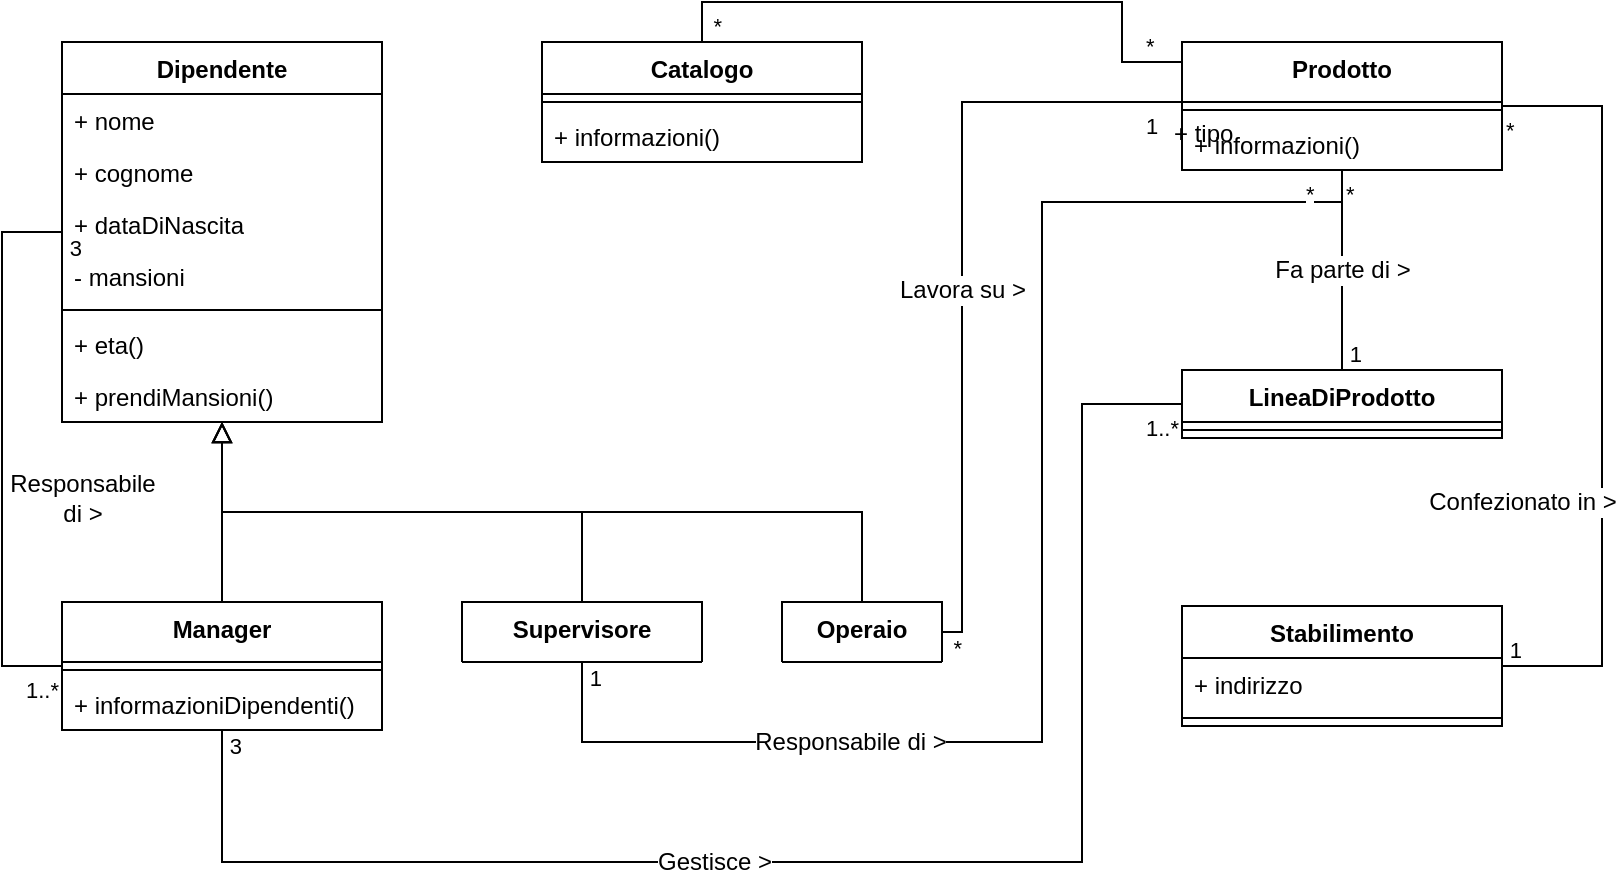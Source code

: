 <mxfile version="26.2.4">
  <diagram id="C5RBs43oDa-KdzZeNtuy" name="Page-1">
    <mxGraphModel dx="1122" dy="872" grid="1" gridSize="10" guides="1" tooltips="1" connect="1" arrows="1" fold="1" page="1" pageScale="1" pageWidth="827" pageHeight="1169" background="none" math="0" shadow="0">
      <root>
        <mxCell id="WIyWlLk6GJQsqaUBKTNV-0" />
        <mxCell id="WIyWlLk6GJQsqaUBKTNV-1" parent="WIyWlLk6GJQsqaUBKTNV-0" />
        <mxCell id="zkfFHV4jXpPFQw0GAbJ--0" value="Dipendente" style="swimlane;fontStyle=1;align=center;verticalAlign=top;childLayout=stackLayout;horizontal=1;startSize=26;horizontalStack=0;resizeParent=1;resizeLast=0;collapsible=1;marginBottom=0;rounded=0;shadow=0;strokeWidth=1;" parent="WIyWlLk6GJQsqaUBKTNV-1" vertex="1">
          <mxGeometry x="40" y="40" width="160" height="190" as="geometry">
            <mxRectangle x="220" y="120" width="160" height="26" as="alternateBounds" />
          </mxGeometry>
        </mxCell>
        <mxCell id="zkfFHV4jXpPFQw0GAbJ--1" value="+ nome" style="text;align=left;verticalAlign=top;spacingLeft=4;spacingRight=4;overflow=hidden;rotatable=0;points=[[0,0.5],[1,0.5]];portConstraint=eastwest;" parent="zkfFHV4jXpPFQw0GAbJ--0" vertex="1">
          <mxGeometry y="26" width="160" height="26" as="geometry" />
        </mxCell>
        <mxCell id="zkfFHV4jXpPFQw0GAbJ--2" value="+ cognome" style="text;align=left;verticalAlign=top;spacingLeft=4;spacingRight=4;overflow=hidden;rotatable=0;points=[[0,0.5],[1,0.5]];portConstraint=eastwest;rounded=0;shadow=0;html=0;" parent="zkfFHV4jXpPFQw0GAbJ--0" vertex="1">
          <mxGeometry y="52" width="160" height="26" as="geometry" />
        </mxCell>
        <mxCell id="4Zd9SWG2XuLJtxgEVuGe-40" value="+ dataDiNascita" style="text;strokeColor=none;fillColor=none;align=left;verticalAlign=top;spacingLeft=4;spacingRight=4;overflow=hidden;rotatable=0;points=[[0,0.5],[1,0.5]];portConstraint=eastwest;whiteSpace=wrap;html=1;" vertex="1" parent="zkfFHV4jXpPFQw0GAbJ--0">
          <mxGeometry y="78" width="160" height="26" as="geometry" />
        </mxCell>
        <mxCell id="4Zd9SWG2XuLJtxgEVuGe-126" value="- mansioni" style="text;strokeColor=none;fillColor=none;align=left;verticalAlign=top;spacingLeft=4;spacingRight=4;overflow=hidden;rotatable=0;points=[[0,0.5],[1,0.5]];portConstraint=eastwest;whiteSpace=wrap;html=1;" vertex="1" parent="zkfFHV4jXpPFQw0GAbJ--0">
          <mxGeometry y="104" width="160" height="26" as="geometry" />
        </mxCell>
        <mxCell id="zkfFHV4jXpPFQw0GAbJ--4" value="" style="line;html=1;strokeWidth=1;align=left;verticalAlign=middle;spacingTop=-1;spacingLeft=3;spacingRight=3;rotatable=0;labelPosition=right;points=[];portConstraint=eastwest;" parent="zkfFHV4jXpPFQw0GAbJ--0" vertex="1">
          <mxGeometry y="130" width="160" height="8" as="geometry" />
        </mxCell>
        <mxCell id="4Zd9SWG2XuLJtxgEVuGe-41" value="+ eta()" style="text;strokeColor=none;fillColor=none;align=left;verticalAlign=top;spacingLeft=4;spacingRight=4;overflow=hidden;rotatable=0;points=[[0,0.5],[1,0.5]];portConstraint=eastwest;whiteSpace=wrap;html=1;" vertex="1" parent="zkfFHV4jXpPFQw0GAbJ--0">
          <mxGeometry y="138" width="160" height="26" as="geometry" />
        </mxCell>
        <mxCell id="4Zd9SWG2XuLJtxgEVuGe-82" value="+ prendiMansioni()" style="text;strokeColor=none;fillColor=none;align=left;verticalAlign=top;spacingLeft=4;spacingRight=4;overflow=hidden;rotatable=0;points=[[0,0.5],[1,0.5]];portConstraint=eastwest;whiteSpace=wrap;html=1;" vertex="1" parent="zkfFHV4jXpPFQw0GAbJ--0">
          <mxGeometry y="164" width="160" height="26" as="geometry" />
        </mxCell>
        <mxCell id="4Zd9SWG2XuLJtxgEVuGe-42" value="Manager" style="swimlane;fontStyle=1;align=center;verticalAlign=top;childLayout=stackLayout;horizontal=1;startSize=30;horizontalStack=0;resizeParent=1;resizeParentMax=0;resizeLast=0;collapsible=1;marginBottom=0;whiteSpace=wrap;html=1;" vertex="1" parent="WIyWlLk6GJQsqaUBKTNV-1">
          <mxGeometry x="40" y="320" width="160" height="64" as="geometry" />
        </mxCell>
        <mxCell id="4Zd9SWG2XuLJtxgEVuGe-44" value="" style="line;strokeWidth=1;fillColor=none;align=left;verticalAlign=middle;spacingTop=-1;spacingLeft=3;spacingRight=3;rotatable=0;labelPosition=right;points=[];portConstraint=eastwest;strokeColor=inherit;" vertex="1" parent="4Zd9SWG2XuLJtxgEVuGe-42">
          <mxGeometry y="30" width="160" height="8" as="geometry" />
        </mxCell>
        <mxCell id="4Zd9SWG2XuLJtxgEVuGe-45" value="+ informazioniDipendenti()" style="text;strokeColor=none;fillColor=none;align=left;verticalAlign=top;spacingLeft=4;spacingRight=4;overflow=hidden;rotatable=0;points=[[0,0.5],[1,0.5]];portConstraint=eastwest;whiteSpace=wrap;html=1;" vertex="1" parent="4Zd9SWG2XuLJtxgEVuGe-42">
          <mxGeometry y="38" width="160" height="26" as="geometry" />
        </mxCell>
        <mxCell id="4Zd9SWG2XuLJtxgEVuGe-63" value="Catalogo" style="swimlane;fontStyle=1;align=center;verticalAlign=top;childLayout=stackLayout;horizontal=1;startSize=26;horizontalStack=0;resizeParent=1;resizeParentMax=0;resizeLast=0;collapsible=1;marginBottom=0;whiteSpace=wrap;html=1;" vertex="1" parent="WIyWlLk6GJQsqaUBKTNV-1">
          <mxGeometry x="280" y="40" width="160" height="60" as="geometry" />
        </mxCell>
        <mxCell id="4Zd9SWG2XuLJtxgEVuGe-65" value="" style="line;strokeWidth=1;fillColor=none;align=left;verticalAlign=middle;spacingTop=-1;spacingLeft=3;spacingRight=3;rotatable=0;labelPosition=right;points=[];portConstraint=eastwest;strokeColor=inherit;" vertex="1" parent="4Zd9SWG2XuLJtxgEVuGe-63">
          <mxGeometry y="26" width="160" height="8" as="geometry" />
        </mxCell>
        <mxCell id="4Zd9SWG2XuLJtxgEVuGe-66" value="+ informazioni()" style="text;strokeColor=none;fillColor=none;align=left;verticalAlign=top;spacingLeft=4;spacingRight=4;overflow=hidden;rotatable=0;points=[[0,0.5],[1,0.5]];portConstraint=eastwest;whiteSpace=wrap;html=1;" vertex="1" parent="4Zd9SWG2XuLJtxgEVuGe-63">
          <mxGeometry y="34" width="160" height="26" as="geometry" />
        </mxCell>
        <mxCell id="4Zd9SWG2XuLJtxgEVuGe-67" value="Supervisore" style="swimlane;fontStyle=1;align=center;verticalAlign=top;childLayout=stackLayout;horizontal=1;startSize=30;horizontalStack=0;resizeParent=1;resizeParentMax=0;resizeLast=0;collapsible=1;marginBottom=0;whiteSpace=wrap;html=1;" vertex="1" collapsed="1" parent="WIyWlLk6GJQsqaUBKTNV-1">
          <mxGeometry x="240" y="320" width="120" height="30" as="geometry">
            <mxRectangle x="200" y="400" width="160" height="38" as="alternateBounds" />
          </mxGeometry>
        </mxCell>
        <mxCell id="4Zd9SWG2XuLJtxgEVuGe-68" value="" style="line;strokeWidth=1;fillColor=none;align=left;verticalAlign=middle;spacingTop=-1;spacingLeft=3;spacingRight=3;rotatable=0;labelPosition=right;points=[];portConstraint=eastwest;strokeColor=inherit;" vertex="1" parent="4Zd9SWG2XuLJtxgEVuGe-67">
          <mxGeometry y="30" width="160" height="8" as="geometry" />
        </mxCell>
        <mxCell id="4Zd9SWG2XuLJtxgEVuGe-70" value="Operaio" style="swimlane;fontStyle=1;align=center;verticalAlign=top;childLayout=stackLayout;horizontal=1;startSize=30;horizontalStack=0;resizeParent=1;resizeParentMax=0;resizeLast=0;collapsible=1;marginBottom=0;whiteSpace=wrap;html=1;" vertex="1" collapsed="1" parent="WIyWlLk6GJQsqaUBKTNV-1">
          <mxGeometry x="400" y="320" width="80" height="30" as="geometry">
            <mxRectangle x="400" y="320" width="160" height="38" as="alternateBounds" />
          </mxGeometry>
        </mxCell>
        <mxCell id="4Zd9SWG2XuLJtxgEVuGe-71" value="" style="line;strokeWidth=1;fillColor=none;align=left;verticalAlign=middle;spacingTop=-1;spacingLeft=3;spacingRight=3;rotatable=0;labelPosition=right;points=[];portConstraint=eastwest;strokeColor=inherit;" vertex="1" parent="4Zd9SWG2XuLJtxgEVuGe-70">
          <mxGeometry y="30" width="160" height="8" as="geometry" />
        </mxCell>
        <mxCell id="4Zd9SWG2XuLJtxgEVuGe-77" value="" style="endArrow=none;html=1;edgeStyle=elbowEdgeStyle;rounded=0;fontSize=12;startSize=8;endSize=8;elbow=vertical;startArrow=block;startFill=0;" edge="1" parent="WIyWlLk6GJQsqaUBKTNV-1" source="zkfFHV4jXpPFQw0GAbJ--0" target="4Zd9SWG2XuLJtxgEVuGe-42">
          <mxGeometry relative="1" as="geometry">
            <mxPoint x="50" y="250" as="sourcePoint" />
            <mxPoint x="210" y="250" as="targetPoint" />
          </mxGeometry>
        </mxCell>
        <mxCell id="4Zd9SWG2XuLJtxgEVuGe-80" value="" style="endArrow=none;html=1;edgeStyle=elbowEdgeStyle;rounded=0;fontSize=12;startSize=8;endSize=8;elbow=vertical;startArrow=block;startFill=0;" edge="1" parent="WIyWlLk6GJQsqaUBKTNV-1" source="zkfFHV4jXpPFQw0GAbJ--0" target="4Zd9SWG2XuLJtxgEVuGe-67">
          <mxGeometry relative="1" as="geometry">
            <mxPoint x="130" y="188" as="sourcePoint" />
            <mxPoint x="130" y="330" as="targetPoint" />
          </mxGeometry>
        </mxCell>
        <mxCell id="4Zd9SWG2XuLJtxgEVuGe-81" value="" style="endArrow=none;html=1;edgeStyle=elbowEdgeStyle;rounded=0;fontSize=12;startSize=8;endSize=8;elbow=vertical;startArrow=block;startFill=0;" edge="1" parent="WIyWlLk6GJQsqaUBKTNV-1" source="zkfFHV4jXpPFQw0GAbJ--0" target="4Zd9SWG2XuLJtxgEVuGe-70">
          <mxGeometry relative="1" as="geometry">
            <mxPoint x="130" y="190" as="sourcePoint" />
            <mxPoint x="290" y="410" as="targetPoint" />
          </mxGeometry>
        </mxCell>
        <mxCell id="4Zd9SWG2XuLJtxgEVuGe-83" value="Prodotto" style="swimlane;fontStyle=1;align=center;verticalAlign=top;childLayout=stackLayout;horizontal=1;startSize=30;horizontalStack=0;resizeParent=1;resizeParentMax=0;resizeLast=0;collapsible=1;marginBottom=0;whiteSpace=wrap;html=1;" vertex="1" parent="WIyWlLk6GJQsqaUBKTNV-1">
          <mxGeometry x="600" y="40" width="160" height="64" as="geometry" />
        </mxCell>
        <mxCell id="4Zd9SWG2XuLJtxgEVuGe-85" value="" style="line;strokeWidth=1;fillColor=none;align=left;verticalAlign=middle;spacingTop=-1;spacingLeft=3;spacingRight=3;rotatable=0;labelPosition=right;points=[];portConstraint=eastwest;strokeColor=inherit;" vertex="1" parent="4Zd9SWG2XuLJtxgEVuGe-83">
          <mxGeometry y="30" width="160" height="8" as="geometry" />
        </mxCell>
        <mxCell id="4Zd9SWG2XuLJtxgEVuGe-86" value="+ informazioni()" style="text;strokeColor=none;fillColor=none;align=left;verticalAlign=top;spacingLeft=4;spacingRight=4;overflow=hidden;rotatable=0;points=[[0,0.5],[1,0.5]];portConstraint=eastwest;whiteSpace=wrap;html=1;" vertex="1" parent="4Zd9SWG2XuLJtxgEVuGe-83">
          <mxGeometry y="38" width="160" height="26" as="geometry" />
        </mxCell>
        <mxCell id="4Zd9SWG2XuLJtxgEVuGe-89" value="Stabilimento" style="swimlane;fontStyle=1;align=center;verticalAlign=top;childLayout=stackLayout;horizontal=1;startSize=26;horizontalStack=0;resizeParent=1;resizeParentMax=0;resizeLast=0;collapsible=1;marginBottom=0;whiteSpace=wrap;html=1;" vertex="1" parent="WIyWlLk6GJQsqaUBKTNV-1">
          <mxGeometry x="600" y="322" width="160" height="60" as="geometry" />
        </mxCell>
        <mxCell id="4Zd9SWG2XuLJtxgEVuGe-90" value="+ indirizzo" style="text;strokeColor=none;fillColor=none;align=left;verticalAlign=top;spacingLeft=4;spacingRight=4;overflow=hidden;rotatable=0;points=[[0,0.5],[1,0.5]];portConstraint=eastwest;whiteSpace=wrap;html=1;" vertex="1" parent="4Zd9SWG2XuLJtxgEVuGe-89">
          <mxGeometry y="26" width="160" height="26" as="geometry" />
        </mxCell>
        <mxCell id="4Zd9SWG2XuLJtxgEVuGe-91" value="" style="line;strokeWidth=1;fillColor=none;align=left;verticalAlign=middle;spacingTop=-1;spacingLeft=3;spacingRight=3;rotatable=0;labelPosition=right;points=[];portConstraint=eastwest;strokeColor=inherit;" vertex="1" parent="4Zd9SWG2XuLJtxgEVuGe-89">
          <mxGeometry y="52" width="160" height="8" as="geometry" />
        </mxCell>
        <mxCell id="4Zd9SWG2XuLJtxgEVuGe-93" value="LineaDiProdotto" style="swimlane;fontStyle=1;align=center;verticalAlign=top;childLayout=stackLayout;horizontal=1;startSize=26;horizontalStack=0;resizeParent=1;resizeParentMax=0;resizeLast=0;collapsible=1;marginBottom=0;whiteSpace=wrap;html=1;" vertex="1" parent="WIyWlLk6GJQsqaUBKTNV-1">
          <mxGeometry x="600" y="204" width="160" height="34" as="geometry" />
        </mxCell>
        <mxCell id="4Zd9SWG2XuLJtxgEVuGe-95" value="" style="line;strokeWidth=1;fillColor=none;align=left;verticalAlign=middle;spacingTop=-1;spacingLeft=3;spacingRight=3;rotatable=0;labelPosition=right;points=[];portConstraint=eastwest;strokeColor=inherit;" vertex="1" parent="4Zd9SWG2XuLJtxgEVuGe-93">
          <mxGeometry y="26" width="160" height="8" as="geometry" />
        </mxCell>
        <mxCell id="4Zd9SWG2XuLJtxgEVuGe-112" value="Fa parte di &amp;gt;" style="endArrow=none;html=1;edgeStyle=orthogonalEdgeStyle;rounded=0;fontSize=12;startSize=8;endSize=8;curved=1;" edge="1" parent="WIyWlLk6GJQsqaUBKTNV-1" source="4Zd9SWG2XuLJtxgEVuGe-83" target="4Zd9SWG2XuLJtxgEVuGe-93">
          <mxGeometry x="0.004" relative="1" as="geometry">
            <mxPoint x="330" y="170" as="sourcePoint" />
            <mxPoint x="490" y="170" as="targetPoint" />
            <mxPoint as="offset" />
          </mxGeometry>
        </mxCell>
        <mxCell id="4Zd9SWG2XuLJtxgEVuGe-113" value="*" style="edgeLabel;resizable=0;html=1;align=left;verticalAlign=bottom;" connectable="0" vertex="1" parent="4Zd9SWG2XuLJtxgEVuGe-112">
          <mxGeometry x="-1" relative="1" as="geometry">
            <mxPoint y="20" as="offset" />
          </mxGeometry>
        </mxCell>
        <mxCell id="4Zd9SWG2XuLJtxgEVuGe-114" value="1" style="edgeLabel;resizable=0;html=1;align=right;verticalAlign=bottom;" connectable="0" vertex="1" parent="4Zd9SWG2XuLJtxgEVuGe-112">
          <mxGeometry x="1" relative="1" as="geometry">
            <mxPoint x="10" as="offset" />
          </mxGeometry>
        </mxCell>
        <mxCell id="4Zd9SWG2XuLJtxgEVuGe-127" value="Gestisce &amp;gt;" style="endArrow=none;html=1;edgeStyle=orthogonalEdgeStyle;rounded=0;fontSize=12;startSize=8;endSize=8;" edge="1" parent="WIyWlLk6GJQsqaUBKTNV-1" source="4Zd9SWG2XuLJtxgEVuGe-93" target="4Zd9SWG2XuLJtxgEVuGe-42">
          <mxGeometry x="0.195" relative="1" as="geometry">
            <mxPoint x="500" y="270" as="sourcePoint" />
            <mxPoint x="500" y="344" as="targetPoint" />
            <Array as="points">
              <mxPoint x="550" y="221" />
              <mxPoint x="550" y="450" />
              <mxPoint x="120" y="450" />
            </Array>
            <mxPoint as="offset" />
          </mxGeometry>
        </mxCell>
        <mxCell id="4Zd9SWG2XuLJtxgEVuGe-128" value="1..*" style="edgeLabel;resizable=0;html=1;align=left;verticalAlign=bottom;" connectable="0" vertex="1" parent="4Zd9SWG2XuLJtxgEVuGe-127">
          <mxGeometry x="-1" relative="1" as="geometry">
            <mxPoint x="-20" y="20" as="offset" />
          </mxGeometry>
        </mxCell>
        <mxCell id="4Zd9SWG2XuLJtxgEVuGe-129" value="3" style="edgeLabel;resizable=0;html=1;align=right;verticalAlign=bottom;" connectable="0" vertex="1" parent="4Zd9SWG2XuLJtxgEVuGe-127">
          <mxGeometry x="1" relative="1" as="geometry">
            <mxPoint x="10" y="16" as="offset" />
          </mxGeometry>
        </mxCell>
        <mxCell id="4Zd9SWG2XuLJtxgEVuGe-130" value="Lavora su &amp;gt;" style="endArrow=none;html=1;edgeStyle=orthogonalEdgeStyle;rounded=0;fontSize=12;startSize=8;endSize=8;" edge="1" parent="WIyWlLk6GJQsqaUBKTNV-1" source="4Zd9SWG2XuLJtxgEVuGe-83" target="4Zd9SWG2XuLJtxgEVuGe-70">
          <mxGeometry x="0.06" relative="1" as="geometry">
            <mxPoint x="470" y="220" as="sourcePoint" />
            <mxPoint x="410" y="520" as="targetPoint" />
            <Array as="points">
              <mxPoint x="490" y="70" />
              <mxPoint x="490" y="335" />
            </Array>
            <mxPoint as="offset" />
          </mxGeometry>
        </mxCell>
        <mxCell id="4Zd9SWG2XuLJtxgEVuGe-131" value="1" style="edgeLabel;resizable=0;html=1;align=left;verticalAlign=bottom;" connectable="0" vertex="1" parent="4Zd9SWG2XuLJtxgEVuGe-130">
          <mxGeometry x="-1" relative="1" as="geometry">
            <mxPoint x="-20" y="20" as="offset" />
          </mxGeometry>
        </mxCell>
        <mxCell id="4Zd9SWG2XuLJtxgEVuGe-132" value="*" style="edgeLabel;resizable=0;html=1;align=right;verticalAlign=bottom;" connectable="0" vertex="1" parent="4Zd9SWG2XuLJtxgEVuGe-130">
          <mxGeometry x="1" relative="1" as="geometry">
            <mxPoint x="10" y="16" as="offset" />
          </mxGeometry>
        </mxCell>
        <mxCell id="4Zd9SWG2XuLJtxgEVuGe-133" value="Confezionato in &amp;gt;" style="endArrow=none;html=1;edgeStyle=elbowEdgeStyle;rounded=0;fontSize=12;startSize=8;endSize=8;" edge="1" parent="WIyWlLk6GJQsqaUBKTNV-1" source="4Zd9SWG2XuLJtxgEVuGe-83" target="4Zd9SWG2XuLJtxgEVuGe-89">
          <mxGeometry x="0.305" y="-40" relative="1" as="geometry">
            <mxPoint x="690" y="140" as="sourcePoint" />
            <mxPoint x="690" y="214" as="targetPoint" />
            <Array as="points">
              <mxPoint x="810" y="220" />
            </Array>
            <mxPoint as="offset" />
          </mxGeometry>
        </mxCell>
        <mxCell id="4Zd9SWG2XuLJtxgEVuGe-134" value="*" style="edgeLabel;resizable=0;html=1;align=left;verticalAlign=bottom;" connectable="0" vertex="1" parent="4Zd9SWG2XuLJtxgEVuGe-133">
          <mxGeometry x="-1" relative="1" as="geometry">
            <mxPoint y="20" as="offset" />
          </mxGeometry>
        </mxCell>
        <mxCell id="4Zd9SWG2XuLJtxgEVuGe-135" value="1" style="edgeLabel;resizable=0;html=1;align=right;verticalAlign=bottom;" connectable="0" vertex="1" parent="4Zd9SWG2XuLJtxgEVuGe-133">
          <mxGeometry x="1" relative="1" as="geometry">
            <mxPoint x="10" as="offset" />
          </mxGeometry>
        </mxCell>
        <mxCell id="4Zd9SWG2XuLJtxgEVuGe-137" value="Responsabile&lt;div&gt;di &amp;gt;&lt;/div&gt;" style="endArrow=none;html=1;edgeStyle=orthogonalEdgeStyle;rounded=0;fontSize=12;startSize=8;endSize=8;" edge="1" parent="WIyWlLk6GJQsqaUBKTNV-1" source="4Zd9SWG2XuLJtxgEVuGe-42" target="zkfFHV4jXpPFQw0GAbJ--0">
          <mxGeometry x="-0.178" y="-40" relative="1" as="geometry">
            <mxPoint x="570" y="231" as="sourcePoint" />
            <mxPoint x="130" y="394" as="targetPoint" />
            <Array as="points">
              <mxPoint x="10" y="352" />
              <mxPoint x="10" y="135" />
            </Array>
            <mxPoint as="offset" />
          </mxGeometry>
        </mxCell>
        <mxCell id="4Zd9SWG2XuLJtxgEVuGe-138" value="1..*" style="edgeLabel;resizable=0;html=1;align=left;verticalAlign=bottom;" connectable="0" vertex="1" parent="4Zd9SWG2XuLJtxgEVuGe-137">
          <mxGeometry x="-1" relative="1" as="geometry">
            <mxPoint x="-20" y="20" as="offset" />
          </mxGeometry>
        </mxCell>
        <mxCell id="4Zd9SWG2XuLJtxgEVuGe-139" value="3" style="edgeLabel;resizable=0;html=1;align=right;verticalAlign=bottom;" connectable="0" vertex="1" parent="4Zd9SWG2XuLJtxgEVuGe-137">
          <mxGeometry x="1" relative="1" as="geometry">
            <mxPoint x="10" y="16" as="offset" />
          </mxGeometry>
        </mxCell>
        <mxCell id="4Zd9SWG2XuLJtxgEVuGe-140" value="Responsabile di &amp;gt;" style="endArrow=none;html=1;edgeStyle=orthogonalEdgeStyle;rounded=0;fontSize=12;startSize=8;endSize=8;" edge="1" parent="WIyWlLk6GJQsqaUBKTNV-1" source="4Zd9SWG2XuLJtxgEVuGe-83" target="4Zd9SWG2XuLJtxgEVuGe-67">
          <mxGeometry x="0.508" relative="1" as="geometry">
            <mxPoint x="570" y="95" as="sourcePoint" />
            <mxPoint x="490" y="345" as="targetPoint" />
            <Array as="points">
              <mxPoint x="530" y="120" />
              <mxPoint x="530" y="390" />
              <mxPoint x="300" y="390" />
            </Array>
            <mxPoint as="offset" />
          </mxGeometry>
        </mxCell>
        <mxCell id="4Zd9SWG2XuLJtxgEVuGe-141" value="*" style="edgeLabel;resizable=0;html=1;align=left;verticalAlign=bottom;" connectable="0" vertex="1" parent="4Zd9SWG2XuLJtxgEVuGe-140">
          <mxGeometry x="-1" relative="1" as="geometry">
            <mxPoint x="-20" y="20" as="offset" />
          </mxGeometry>
        </mxCell>
        <mxCell id="4Zd9SWG2XuLJtxgEVuGe-142" value="1" style="edgeLabel;resizable=0;html=1;align=right;verticalAlign=bottom;" connectable="0" vertex="1" parent="4Zd9SWG2XuLJtxgEVuGe-140">
          <mxGeometry x="1" relative="1" as="geometry">
            <mxPoint x="10" y="16" as="offset" />
          </mxGeometry>
        </mxCell>
        <mxCell id="4Zd9SWG2XuLJtxgEVuGe-144" value="" style="endArrow=none;html=1;edgeStyle=orthogonalEdgeStyle;rounded=0;fontSize=12;startSize=8;endSize=8;" edge="1" parent="WIyWlLk6GJQsqaUBKTNV-1" source="4Zd9SWG2XuLJtxgEVuGe-83" target="4Zd9SWG2XuLJtxgEVuGe-63">
          <mxGeometry x="0.059" relative="1" as="geometry">
            <mxPoint x="610" y="80" as="sourcePoint" />
            <mxPoint x="490" y="345" as="targetPoint" />
            <Array as="points">
              <mxPoint x="570" y="50" />
              <mxPoint x="570" y="20" />
              <mxPoint x="360" y="20" />
            </Array>
            <mxPoint as="offset" />
          </mxGeometry>
        </mxCell>
        <mxCell id="4Zd9SWG2XuLJtxgEVuGe-145" value="*" style="edgeLabel;resizable=0;html=1;align=left;verticalAlign=bottom;" connectable="0" vertex="1" parent="4Zd9SWG2XuLJtxgEVuGe-144">
          <mxGeometry x="-1" relative="1" as="geometry">
            <mxPoint x="-20" as="offset" />
          </mxGeometry>
        </mxCell>
        <mxCell id="4Zd9SWG2XuLJtxgEVuGe-146" value="*" style="edgeLabel;resizable=0;html=1;align=right;verticalAlign=bottom;" connectable="0" vertex="1" parent="4Zd9SWG2XuLJtxgEVuGe-144">
          <mxGeometry x="1" relative="1" as="geometry">
            <mxPoint x="10" as="offset" />
          </mxGeometry>
        </mxCell>
        <mxCell id="4Zd9SWG2XuLJtxgEVuGe-84" value="+ tipo" style="text;strokeColor=none;fillColor=none;align=left;verticalAlign=top;spacingLeft=4;spacingRight=4;overflow=hidden;rotatable=0;points=[[0,0.5],[1,0.5]];portConstraint=eastwest;whiteSpace=wrap;html=1;" vertex="1" parent="WIyWlLk6GJQsqaUBKTNV-1">
          <mxGeometry x="590" y="72" width="160" height="26" as="geometry" />
        </mxCell>
      </root>
    </mxGraphModel>
  </diagram>
</mxfile>
